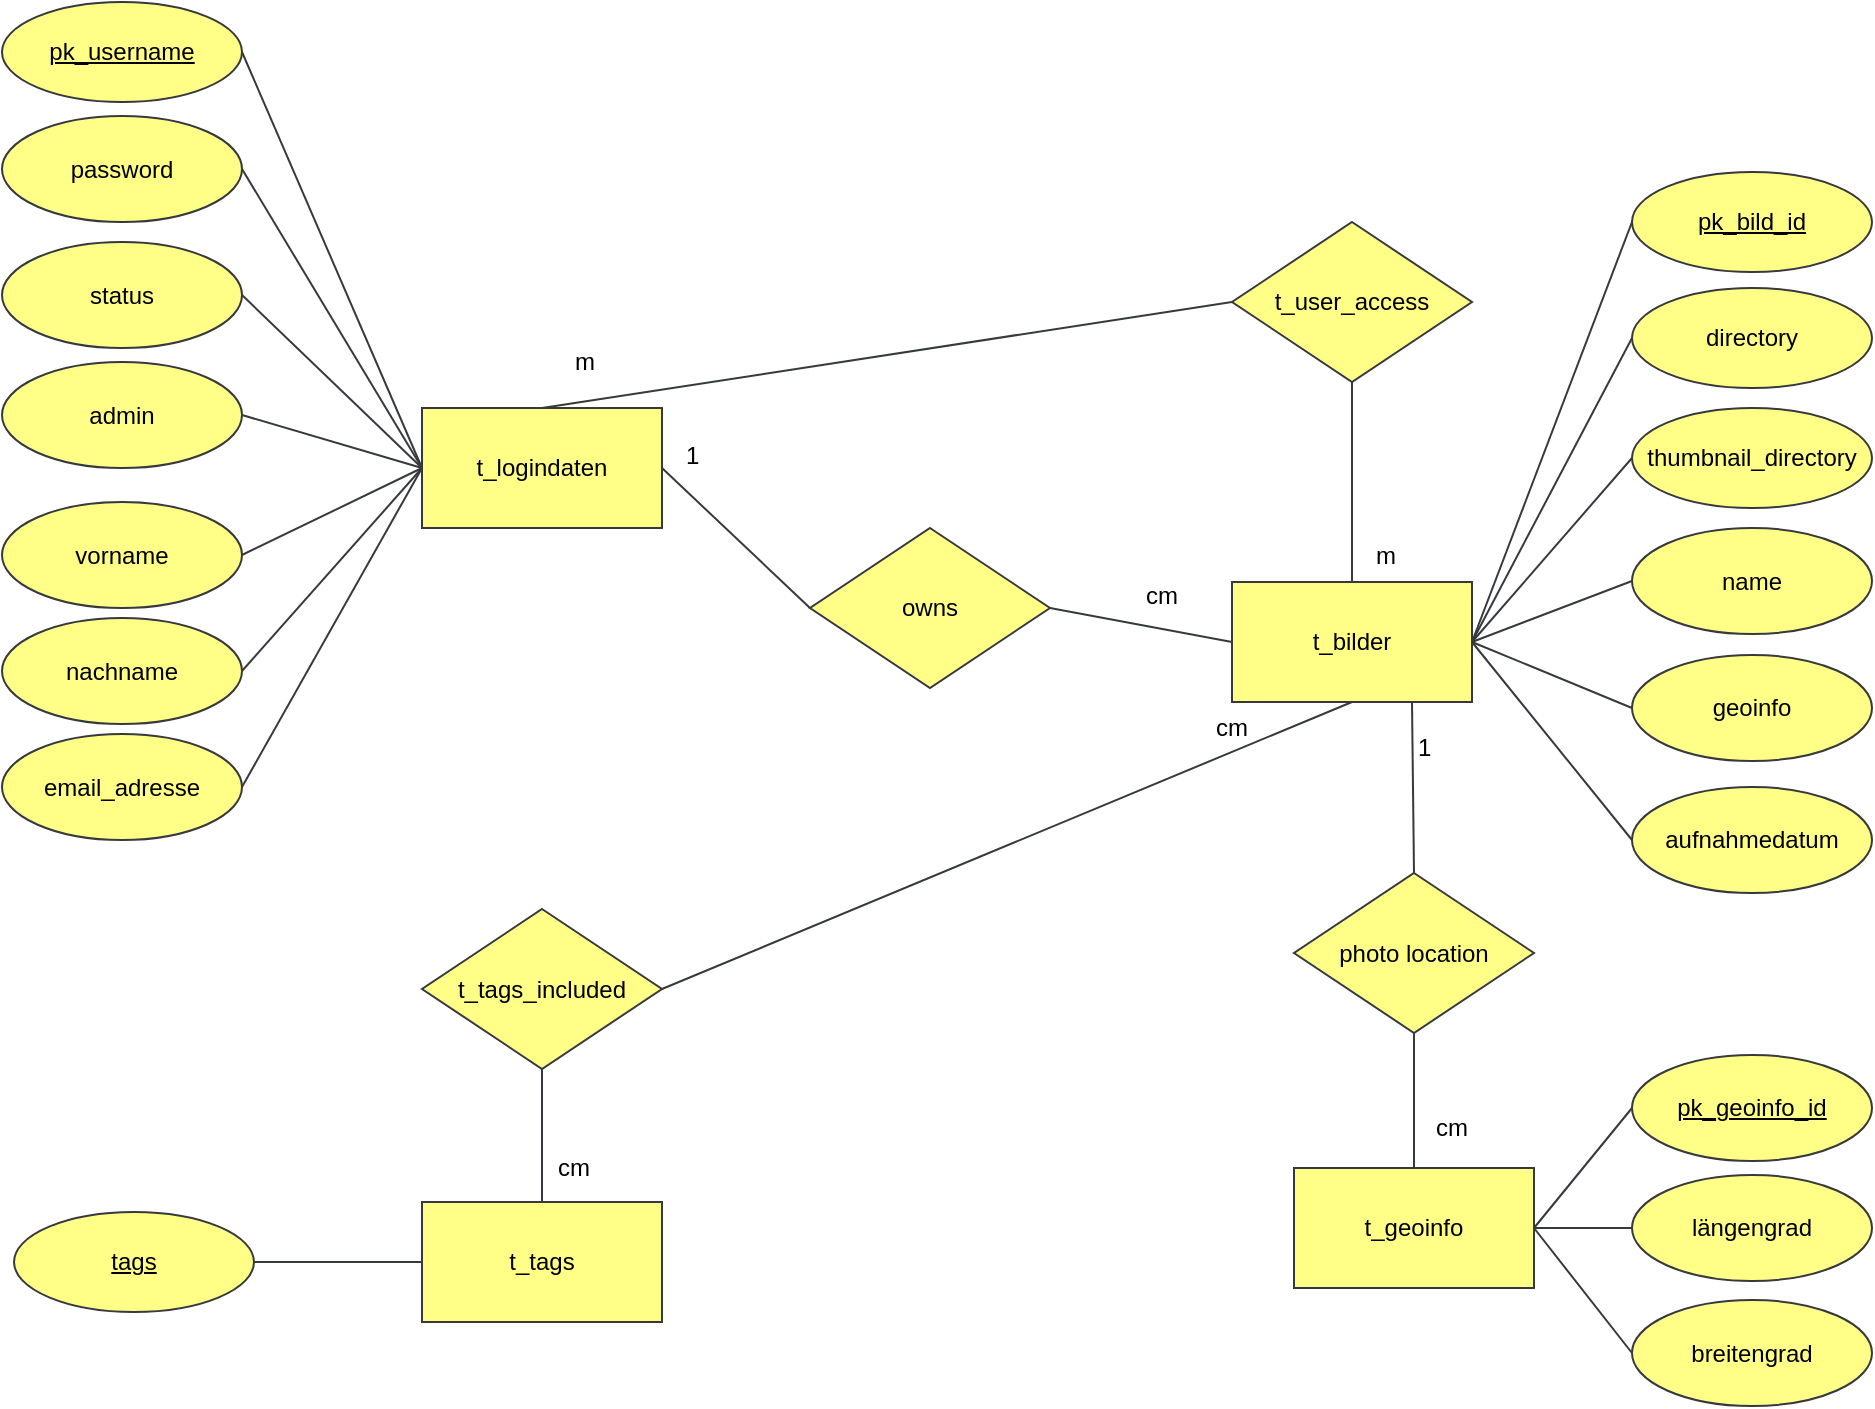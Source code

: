 <mxfile version="10.7.3" type="device"><diagram name="Page-1" id="edf60f1a-56cd-e834-aa8a-f176f3a09ee4"><mxGraphModel dx="1394" dy="715" grid="0" gridSize="10" guides="1" tooltips="1" connect="1" arrows="1" fold="1" page="1" pageScale="1" pageWidth="1100" pageHeight="850" background="#ffffff" math="0" shadow="0"><root><mxCell id="0"/><mxCell id="1" parent="0"/><mxCell id="_tiGaT_UiBhfCGNLS5t0-2" value="t_logindaten" style="rounded=0;whiteSpace=wrap;html=1;fillColor=#ffff88;strokeColor=#36393d;" parent="1" vertex="1"><mxGeometry x="230" y="223" width="120" height="60" as="geometry"/></mxCell><mxCell id="_tiGaT_UiBhfCGNLS5t0-3" value="t_bilder" style="rounded=0;whiteSpace=wrap;html=1;fillColor=#ffff88;strokeColor=#36393d;" parent="1" vertex="1"><mxGeometry x="635" y="310" width="120" height="60" as="geometry"/></mxCell><mxCell id="_tiGaT_UiBhfCGNLS5t0-4" value="t_geoinfo" style="rounded=0;whiteSpace=wrap;html=1;fillColor=#ffff88;strokeColor=#36393d;" parent="1" vertex="1"><mxGeometry x="666" y="603" width="120" height="60" as="geometry"/></mxCell><mxCell id="_tiGaT_UiBhfCGNLS5t0-5" value="t_tags" style="rounded=0;whiteSpace=wrap;html=1;fillColor=#ffff88;strokeColor=#36393d;" parent="1" vertex="1"><mxGeometry x="230" y="620" width="120" height="60" as="geometry"/></mxCell><mxCell id="_tiGaT_UiBhfCGNLS5t0-7" value="t_tags_included" style="rhombus;whiteSpace=wrap;html=1;fillColor=#ffff88;strokeColor=#36393d;" parent="1" vertex="1"><mxGeometry x="230" y="473.5" width="120" height="80" as="geometry"/></mxCell><mxCell id="_tiGaT_UiBhfCGNLS5t0-9" value="t_user_access" style="rhombus;whiteSpace=wrap;html=1;fillColor=#ffff88;strokeColor=#36393d;" parent="1" vertex="1"><mxGeometry x="635" y="130" width="120" height="80" as="geometry"/></mxCell><mxCell id="_tiGaT_UiBhfCGNLS5t0-10" value="&lt;u&gt;pk_username&lt;/u&gt;" style="ellipse;whiteSpace=wrap;html=1;fillColor=#ffff88;strokeColor=#36393d;" parent="1" vertex="1"><mxGeometry x="20" y="20" width="120" height="50" as="geometry"/></mxCell><mxCell id="_tiGaT_UiBhfCGNLS5t0-11" value="password" style="ellipse;whiteSpace=wrap;html=1;fillColor=#ffff88;strokeColor=#36393d;" parent="1" vertex="1"><mxGeometry x="20" y="77" width="120" height="53" as="geometry"/></mxCell><mxCell id="_tiGaT_UiBhfCGNLS5t0-12" value="status" style="ellipse;whiteSpace=wrap;html=1;fillColor=#ffff88;strokeColor=#36393d;" parent="1" vertex="1"><mxGeometry x="20" y="140" width="120" height="53" as="geometry"/></mxCell><mxCell id="_tiGaT_UiBhfCGNLS5t0-13" value="admin" style="ellipse;whiteSpace=wrap;html=1;fillColor=#ffff88;strokeColor=#36393d;" parent="1" vertex="1"><mxGeometry x="20" y="200" width="120" height="53" as="geometry"/></mxCell><mxCell id="_tiGaT_UiBhfCGNLS5t0-14" value="" style="endArrow=none;html=1;entryX=1;entryY=0.5;entryDx=0;entryDy=0;exitX=0;exitY=0.5;exitDx=0;exitDy=0;fillColor=#ffff88;strokeColor=#36393d;" parent="1" source="_tiGaT_UiBhfCGNLS5t0-2" target="_tiGaT_UiBhfCGNLS5t0-10" edge="1"><mxGeometry width="50" height="50" relative="1" as="geometry"><mxPoint x="220" y="90" as="sourcePoint"/><mxPoint x="230" y="20" as="targetPoint"/></mxGeometry></mxCell><mxCell id="_tiGaT_UiBhfCGNLS5t0-15" value="" style="endArrow=none;html=1;exitX=0;exitY=0.5;exitDx=0;exitDy=0;entryX=1;entryY=0.5;entryDx=0;entryDy=0;fillColor=#ffff88;strokeColor=#36393d;" parent="1" source="_tiGaT_UiBhfCGNLS5t0-2" target="_tiGaT_UiBhfCGNLS5t0-11" edge="1"><mxGeometry width="50" height="50" relative="1" as="geometry"><mxPoint x="177" y="187" as="sourcePoint"/><mxPoint x="150" y="55" as="targetPoint"/></mxGeometry></mxCell><mxCell id="_tiGaT_UiBhfCGNLS5t0-16" value="" style="endArrow=none;html=1;entryX=1;entryY=0.5;entryDx=0;entryDy=0;exitX=0;exitY=0.5;exitDx=0;exitDy=0;fillColor=#ffff88;strokeColor=#36393d;" parent="1" source="_tiGaT_UiBhfCGNLS5t0-2" target="_tiGaT_UiBhfCGNLS5t0-12" edge="1"><mxGeometry width="50" height="50" relative="1" as="geometry"><mxPoint x="230" y="90" as="sourcePoint"/><mxPoint x="150" y="55" as="targetPoint"/></mxGeometry></mxCell><mxCell id="_tiGaT_UiBhfCGNLS5t0-17" value="" style="endArrow=none;html=1;entryX=1;entryY=0.5;entryDx=0;entryDy=0;exitX=0;exitY=0.5;exitDx=0;exitDy=0;fillColor=#ffff88;strokeColor=#36393d;" parent="1" source="_tiGaT_UiBhfCGNLS5t0-2" target="_tiGaT_UiBhfCGNLS5t0-13" edge="1"><mxGeometry width="50" height="50" relative="1" as="geometry"><mxPoint x="270" y="240" as="sourcePoint"/><mxPoint x="150" y="177" as="targetPoint"/></mxGeometry></mxCell><mxCell id="_tiGaT_UiBhfCGNLS5t0-18" value="" style="endArrow=none;html=1;entryX=0;entryY=0.5;entryDx=0;entryDy=0;exitX=1;exitY=0.5;exitDx=0;exitDy=0;fillColor=#ffff88;strokeColor=#36393d;" parent="1" source="_tiGaT_UiBhfCGNLS5t0-2" target="97h2TPpx5q2VyjxiZG6x-1" edge="1"><mxGeometry width="50" height="50" relative="1" as="geometry"><mxPoint x="20" y="790" as="sourcePoint"/><mxPoint x="70" y="740" as="targetPoint"/></mxGeometry></mxCell><mxCell id="_tiGaT_UiBhfCGNLS5t0-19" value="" style="endArrow=none;html=1;entryX=0.5;entryY=0;entryDx=0;entryDy=0;exitX=0.5;exitY=1;exitDx=0;exitDy=0;fillColor=#ffff88;strokeColor=#36393d;" parent="1" source="_tiGaT_UiBhfCGNLS5t0-9" target="_tiGaT_UiBhfCGNLS5t0-3" edge="1"><mxGeometry width="50" height="50" relative="1" as="geometry"><mxPoint x="155" y="790" as="sourcePoint"/><mxPoint x="205" y="740" as="targetPoint"/></mxGeometry></mxCell><mxCell id="_tiGaT_UiBhfCGNLS5t0-20" value="" style="endArrow=none;html=1;entryX=0;entryY=0.5;entryDx=0;entryDy=0;exitX=0.5;exitY=0;exitDx=0;exitDy=0;fillColor=#ffff88;strokeColor=#36393d;" parent="1" source="_tiGaT_UiBhfCGNLS5t0-2" target="_tiGaT_UiBhfCGNLS5t0-9" edge="1"><mxGeometry width="50" height="50" relative="1" as="geometry"><mxPoint x="20" y="790" as="sourcePoint"/><mxPoint x="70" y="740" as="targetPoint"/></mxGeometry></mxCell><mxCell id="_tiGaT_UiBhfCGNLS5t0-50" value="m" style="text;html=1;resizable=0;points=[];align=center;verticalAlign=middle;labelBackgroundColor=#ffffff;" parent="_tiGaT_UiBhfCGNLS5t0-20" vertex="1" connectable="0"><mxGeometry x="-0.838" y="1" relative="1" as="geometry"><mxPoint x="-7" y="-17.5" as="offset"/></mxGeometry></mxCell><mxCell id="_tiGaT_UiBhfCGNLS5t0-22" value="name" style="ellipse;whiteSpace=wrap;html=1;fillColor=#ffff88;strokeColor=#36393d;" parent="1" vertex="1"><mxGeometry x="835" y="283" width="120" height="53" as="geometry"/></mxCell><mxCell id="_tiGaT_UiBhfCGNLS5t0-23" value="geoinfo" style="ellipse;whiteSpace=wrap;html=1;fillColor=#ffff88;strokeColor=#36393d;" parent="1" vertex="1"><mxGeometry x="835" y="346.5" width="120" height="53" as="geometry"/></mxCell><mxCell id="_tiGaT_UiBhfCGNLS5t0-24" value="aufnahmedatum" style="ellipse;whiteSpace=wrap;html=1;fillColor=#ffff88;strokeColor=#36393d;" parent="1" vertex="1"><mxGeometry x="835" y="412.5" width="120" height="53" as="geometry"/></mxCell><mxCell id="_tiGaT_UiBhfCGNLS5t0-26" value="" style="endArrow=none;html=1;entryX=0;entryY=0.5;entryDx=0;entryDy=0;exitX=1;exitY=0.5;exitDx=0;exitDy=0;fillColor=#ffff88;strokeColor=#36393d;" parent="1" source="_tiGaT_UiBhfCGNLS5t0-3" target="_tiGaT_UiBhfCGNLS5t0-22" edge="1"><mxGeometry width="50" height="50" relative="1" as="geometry"><mxPoint x="155" y="790" as="sourcePoint"/><mxPoint x="205" y="740" as="targetPoint"/></mxGeometry></mxCell><mxCell id="_tiGaT_UiBhfCGNLS5t0-27" value="" style="endArrow=none;html=1;entryX=0;entryY=0.5;entryDx=0;entryDy=0;exitX=1;exitY=0.5;exitDx=0;exitDy=0;fillColor=#ffff88;strokeColor=#36393d;" parent="1" source="_tiGaT_UiBhfCGNLS5t0-3" target="_tiGaT_UiBhfCGNLS5t0-23" edge="1"><mxGeometry width="50" height="50" relative="1" as="geometry"><mxPoint x="765" y="350" as="sourcePoint"/><mxPoint x="855" y="247" as="targetPoint"/></mxGeometry></mxCell><mxCell id="_tiGaT_UiBhfCGNLS5t0-28" value="" style="endArrow=none;html=1;entryX=0;entryY=0.5;entryDx=0;entryDy=0;exitX=1;exitY=0.5;exitDx=0;exitDy=0;fillColor=#ffff88;strokeColor=#36393d;" parent="1" source="_tiGaT_UiBhfCGNLS5t0-3" target="_tiGaT_UiBhfCGNLS5t0-24" edge="1"><mxGeometry width="50" height="50" relative="1" as="geometry"><mxPoint x="765" y="350" as="sourcePoint"/><mxPoint x="855" y="312" as="targetPoint"/></mxGeometry></mxCell><mxCell id="_tiGaT_UiBhfCGNLS5t0-29" value="" style="endArrow=none;html=1;entryX=0.75;entryY=1;entryDx=0;entryDy=0;exitX=0.5;exitY=0;exitDx=0;exitDy=0;fillColor=#ffff88;strokeColor=#36393d;" parent="1" source="97h2TPpx5q2VyjxiZG6x-3" target="_tiGaT_UiBhfCGNLS5t0-3" edge="1"><mxGeometry width="50" height="50" relative="1" as="geometry"><mxPoint x="155" y="790" as="sourcePoint"/><mxPoint x="205" y="740" as="targetPoint"/></mxGeometry></mxCell><mxCell id="_tiGaT_UiBhfCGNLS5t0-30" value="breitengrad" style="ellipse;whiteSpace=wrap;html=1;fillColor=#ffff88;strokeColor=#36393d;" parent="1" vertex="1"><mxGeometry x="835" y="669" width="120" height="53" as="geometry"/></mxCell><mxCell id="_tiGaT_UiBhfCGNLS5t0-31" value="längengrad" style="ellipse;whiteSpace=wrap;html=1;fillColor=#ffff88;strokeColor=#36393d;" parent="1" vertex="1"><mxGeometry x="835" y="606.5" width="120" height="53" as="geometry"/></mxCell><mxCell id="_tiGaT_UiBhfCGNLS5t0-32" value="" style="endArrow=none;html=1;entryX=0;entryY=0.5;entryDx=0;entryDy=0;exitX=1;exitY=0.5;exitDx=0;exitDy=0;fillColor=#ffff88;strokeColor=#36393d;" parent="1" source="_tiGaT_UiBhfCGNLS5t0-4" target="_tiGaT_UiBhfCGNLS5t0-30" edge="1"><mxGeometry width="50" height="50" relative="1" as="geometry"><mxPoint x="155" y="790" as="sourcePoint"/><mxPoint x="205" y="740" as="targetPoint"/></mxGeometry></mxCell><mxCell id="_tiGaT_UiBhfCGNLS5t0-33" value="" style="endArrow=none;html=1;entryX=0;entryY=0.5;entryDx=0;entryDy=0;exitX=1;exitY=0.5;exitDx=0;exitDy=0;fillColor=#ffff88;strokeColor=#36393d;" parent="1" source="_tiGaT_UiBhfCGNLS5t0-4" target="_tiGaT_UiBhfCGNLS5t0-31" edge="1"><mxGeometry width="50" height="50" relative="1" as="geometry"><mxPoint x="985" y="470" as="sourcePoint"/><mxPoint x="1065" y="510" as="targetPoint"/></mxGeometry></mxCell><mxCell id="_tiGaT_UiBhfCGNLS5t0-34" value="" style="endArrow=none;html=1;entryX=0.5;entryY=1;entryDx=0;entryDy=0;exitX=1;exitY=0.5;exitDx=0;exitDy=0;fillColor=#ffff88;strokeColor=#36393d;" parent="1" source="_tiGaT_UiBhfCGNLS5t0-7" target="_tiGaT_UiBhfCGNLS5t0-3" edge="1"><mxGeometry width="50" height="50" relative="1" as="geometry"><mxPoint x="20" y="790" as="sourcePoint"/><mxPoint x="70" y="740" as="targetPoint"/></mxGeometry></mxCell><mxCell id="_tiGaT_UiBhfCGNLS5t0-35" value="" style="endArrow=none;html=1;entryX=0.5;entryY=1;entryDx=0;entryDy=0;exitX=0.5;exitY=0;exitDx=0;exitDy=0;fillColor=#ffff88;strokeColor=#36393d;" parent="1" source="_tiGaT_UiBhfCGNLS5t0-5" target="_tiGaT_UiBhfCGNLS5t0-7" edge="1"><mxGeometry width="50" height="50" relative="1" as="geometry"><mxPoint x="20" y="790" as="sourcePoint"/><mxPoint x="70" y="740" as="targetPoint"/></mxGeometry></mxCell><mxCell id="_tiGaT_UiBhfCGNLS5t0-37" value="vorname" style="ellipse;whiteSpace=wrap;html=1;fillColor=#ffff88;strokeColor=#36393d;" parent="1" vertex="1"><mxGeometry x="20" y="270" width="120" height="53" as="geometry"/></mxCell><mxCell id="_tiGaT_UiBhfCGNLS5t0-38" value="nachname" style="ellipse;whiteSpace=wrap;html=1;fillColor=#ffff88;strokeColor=#36393d;" parent="1" vertex="1"><mxGeometry x="20" y="328" width="120" height="53" as="geometry"/></mxCell><mxCell id="_tiGaT_UiBhfCGNLS5t0-39" value="email_adresse" style="ellipse;whiteSpace=wrap;html=1;fillColor=#ffff88;strokeColor=#36393d;" parent="1" vertex="1"><mxGeometry x="20" y="386" width="120" height="53" as="geometry"/></mxCell><mxCell id="_tiGaT_UiBhfCGNLS5t0-40" value="" style="endArrow=none;html=1;entryX=1;entryY=0.5;entryDx=0;entryDy=0;exitX=0;exitY=0.5;exitDx=0;exitDy=0;fillColor=#ffff88;strokeColor=#36393d;" parent="1" source="_tiGaT_UiBhfCGNLS5t0-2" target="_tiGaT_UiBhfCGNLS5t0-37" edge="1"><mxGeometry width="50" height="50" relative="1" as="geometry"><mxPoint x="170" y="340" as="sourcePoint"/><mxPoint x="70" y="740" as="targetPoint"/></mxGeometry></mxCell><mxCell id="_tiGaT_UiBhfCGNLS5t0-41" value="" style="endArrow=none;html=1;entryX=1;entryY=0.5;entryDx=0;entryDy=0;exitX=0;exitY=0.5;exitDx=0;exitDy=0;fillColor=#ffff88;strokeColor=#36393d;" parent="1" source="_tiGaT_UiBhfCGNLS5t0-2" target="_tiGaT_UiBhfCGNLS5t0-38" edge="1"><mxGeometry width="50" height="50" relative="1" as="geometry"><mxPoint x="170" y="340" as="sourcePoint"/><mxPoint x="150" y="307" as="targetPoint"/></mxGeometry></mxCell><mxCell id="_tiGaT_UiBhfCGNLS5t0-42" value="" style="endArrow=none;html=1;entryX=1;entryY=0.5;entryDx=0;entryDy=0;exitX=0;exitY=0.5;exitDx=0;exitDy=0;fillColor=#ffff88;strokeColor=#36393d;" parent="1" source="_tiGaT_UiBhfCGNLS5t0-2" target="_tiGaT_UiBhfCGNLS5t0-39" edge="1"><mxGeometry width="50" height="50" relative="1" as="geometry"><mxPoint x="170" y="340" as="sourcePoint"/><mxPoint x="150" y="365" as="targetPoint"/></mxGeometry></mxCell><mxCell id="_tiGaT_UiBhfCGNLS5t0-45" value="thumbnail_directory" style="ellipse;whiteSpace=wrap;html=1;fillColor=#ffff88;strokeColor=#36393d;" parent="1" vertex="1"><mxGeometry x="835" y="223" width="120" height="50" as="geometry"/></mxCell><mxCell id="_tiGaT_UiBhfCGNLS5t0-46" value="" style="endArrow=none;html=1;entryX=1;entryY=0.5;entryDx=0;entryDy=0;exitX=0;exitY=0.5;exitDx=0;exitDy=0;fillColor=#ffff88;strokeColor=#36393d;" parent="1" source="_tiGaT_UiBhfCGNLS5t0-45" target="_tiGaT_UiBhfCGNLS5t0-3" edge="1"><mxGeometry width="50" height="50" relative="1" as="geometry"><mxPoint x="155" y="790" as="sourcePoint"/><mxPoint x="205" y="740" as="targetPoint"/></mxGeometry></mxCell><mxCell id="_tiGaT_UiBhfCGNLS5t0-47" value="" style="endArrow=none;html=1;entryX=0;entryY=0.5;entryDx=0;entryDy=0;fillColor=#ffff88;strokeColor=#36393d;exitX=1;exitY=0.5;exitDx=0;exitDy=0;" parent="1" source="_tiGaT_UiBhfCGNLS5t0-48" target="_tiGaT_UiBhfCGNLS5t0-5" edge="1"><mxGeometry width="50" height="50" relative="1" as="geometry"><mxPoint x="560" y="780" as="sourcePoint"/><mxPoint x="70" y="740" as="targetPoint"/></mxGeometry></mxCell><mxCell id="_tiGaT_UiBhfCGNLS5t0-48" value="&lt;u&gt;tags&lt;/u&gt;" style="ellipse;whiteSpace=wrap;html=1;fillColor=#ffff88;strokeColor=#36393d;" parent="1" vertex="1"><mxGeometry x="26" y="625" width="120" height="50" as="geometry"/></mxCell><mxCell id="_tiGaT_UiBhfCGNLS5t0-51" value="m" style="text;html=1;resizable=0;points=[];autosize=1;align=left;verticalAlign=top;spacingTop=-4;" parent="1" vertex="1"><mxGeometry x="705" y="286.5" width="30" height="20" as="geometry"/></mxCell><mxCell id="_tiGaT_UiBhfCGNLS5t0-52" value="1" style="text;html=1;resizable=0;points=[];autosize=1;align=left;verticalAlign=top;spacingTop=-4;" parent="1" vertex="1"><mxGeometry x="360" y="236.5" width="20" height="20" as="geometry"/></mxCell><mxCell id="_tiGaT_UiBhfCGNLS5t0-53" value="cm" style="text;html=1;resizable=0;points=[];autosize=1;align=left;verticalAlign=top;spacingTop=-4;" parent="1" vertex="1"><mxGeometry x="590" y="306.5" width="30" height="20" as="geometry"/></mxCell><mxCell id="_tiGaT_UiBhfCGNLS5t0-60" value="cm" style="text;html=1;resizable=0;points=[];autosize=1;align=left;verticalAlign=top;spacingTop=-4;" parent="1" vertex="1"><mxGeometry x="625" y="373" width="30" height="20" as="geometry"/></mxCell><mxCell id="_tiGaT_UiBhfCGNLS5t0-61" value="cm" style="text;html=1;resizable=0;points=[];autosize=1;align=left;verticalAlign=top;spacingTop=-4;" parent="1" vertex="1"><mxGeometry x="296" y="593" width="30" height="20" as="geometry"/></mxCell><mxCell id="_tiGaT_UiBhfCGNLS5t0-62" value="1" style="text;html=1;resizable=0;points=[];autosize=1;align=left;verticalAlign=top;spacingTop=-4;" parent="1" vertex="1"><mxGeometry x="726" y="383" width="20" height="20" as="geometry"/></mxCell><mxCell id="_tiGaT_UiBhfCGNLS5t0-63" value="cm" style="text;html=1;resizable=0;points=[];autosize=1;align=left;verticalAlign=top;spacingTop=-4;" parent="1" vertex="1"><mxGeometry x="735" y="573" width="30" height="20" as="geometry"/></mxCell><mxCell id="zSHqKq79gPqEIIAMbnN7-1" value="directory" style="ellipse;whiteSpace=wrap;html=1;fillColor=#ffff88;strokeColor=#36393d;" parent="1" vertex="1"><mxGeometry x="835" y="163" width="120" height="50" as="geometry"/></mxCell><mxCell id="zSHqKq79gPqEIIAMbnN7-2" value="" style="endArrow=none;html=1;entryX=1;entryY=0.5;entryDx=0;entryDy=0;exitX=0;exitY=0.5;exitDx=0;exitDy=0;fillColor=#ffff88;strokeColor=#36393d;" parent="1" source="zSHqKq79gPqEIIAMbnN7-1" target="_tiGaT_UiBhfCGNLS5t0-3" edge="1"><mxGeometry width="50" height="50" relative="1" as="geometry"><mxPoint x="855" y="190" as="sourcePoint"/><mxPoint x="765" y="350" as="targetPoint"/></mxGeometry></mxCell><mxCell id="NQgCjqdSlAaK7gb6r4Xs-1" value="&lt;u&gt;pk_geoinfo_id&lt;/u&gt;" style="ellipse;whiteSpace=wrap;html=1;fillColor=#ffff88;strokeColor=#36393d;" parent="1" vertex="1"><mxGeometry x="835" y="546.5" width="120" height="53" as="geometry"/></mxCell><mxCell id="NQgCjqdSlAaK7gb6r4Xs-2" value="" style="endArrow=none;html=1;entryX=0;entryY=0.5;entryDx=0;entryDy=0;exitX=1;exitY=0.5;exitDx=0;exitDy=0;fillColor=#ffff88;strokeColor=#36393d;" parent="1" source="_tiGaT_UiBhfCGNLS5t0-4" target="NQgCjqdSlAaK7gb6r4Xs-1" edge="1"><mxGeometry width="50" height="50" relative="1" as="geometry"><mxPoint x="796" y="643" as="sourcePoint"/><mxPoint x="845" y="706" as="targetPoint"/></mxGeometry></mxCell><mxCell id="NQgCjqdSlAaK7gb6r4Xs-3" value="&lt;u&gt;pk_bild_id&lt;/u&gt;" style="ellipse;whiteSpace=wrap;html=1;fillColor=#ffff88;strokeColor=#36393d;" parent="1" vertex="1"><mxGeometry x="835" y="105" width="120" height="50" as="geometry"/></mxCell><mxCell id="NQgCjqdSlAaK7gb6r4Xs-4" value="" style="endArrow=none;html=1;entryX=1;entryY=0.5;entryDx=0;entryDy=0;exitX=0;exitY=0.5;exitDx=0;exitDy=0;fillColor=#ffff88;strokeColor=#36393d;" parent="1" source="NQgCjqdSlAaK7gb6r4Xs-3" target="_tiGaT_UiBhfCGNLS5t0-3" edge="1"><mxGeometry width="50" height="50" relative="1" as="geometry"><mxPoint x="845" y="198" as="sourcePoint"/><mxPoint x="765" y="350" as="targetPoint"/></mxGeometry></mxCell><mxCell id="97h2TPpx5q2VyjxiZG6x-1" value="owns&lt;br&gt;" style="rhombus;whiteSpace=wrap;html=1;fillColor=#ffff88;strokeColor=#36393d;" vertex="1" parent="1"><mxGeometry x="424" y="283" width="120" height="80" as="geometry"/></mxCell><mxCell id="97h2TPpx5q2VyjxiZG6x-2" value="" style="endArrow=none;html=1;entryX=0;entryY=0.5;entryDx=0;entryDy=0;exitX=1;exitY=0.5;exitDx=0;exitDy=0;fillColor=#ffff88;strokeColor=#36393d;" edge="1" parent="1" source="97h2TPpx5q2VyjxiZG6x-1" target="_tiGaT_UiBhfCGNLS5t0-3"><mxGeometry width="50" height="50" relative="1" as="geometry"><mxPoint x="360" y="263" as="sourcePoint"/><mxPoint x="434" y="333" as="targetPoint"/></mxGeometry></mxCell><mxCell id="97h2TPpx5q2VyjxiZG6x-3" value="photo location&lt;br&gt;" style="rhombus;whiteSpace=wrap;html=1;fillColor=#ffff88;strokeColor=#36393d;" vertex="1" parent="1"><mxGeometry x="666" y="455.5" width="120" height="80" as="geometry"/></mxCell><mxCell id="97h2TPpx5q2VyjxiZG6x-4" value="" style="endArrow=none;html=1;entryX=0.5;entryY=1;entryDx=0;entryDy=0;exitX=0.5;exitY=0;exitDx=0;exitDy=0;fillColor=#ffff88;strokeColor=#36393d;" edge="1" parent="1" source="_tiGaT_UiBhfCGNLS5t0-4" target="97h2TPpx5q2VyjxiZG6x-3"><mxGeometry width="50" height="50" relative="1" as="geometry"><mxPoint x="736" y="466" as="sourcePoint"/><mxPoint x="735" y="380" as="targetPoint"/></mxGeometry></mxCell></root></mxGraphModel></diagram></mxfile>